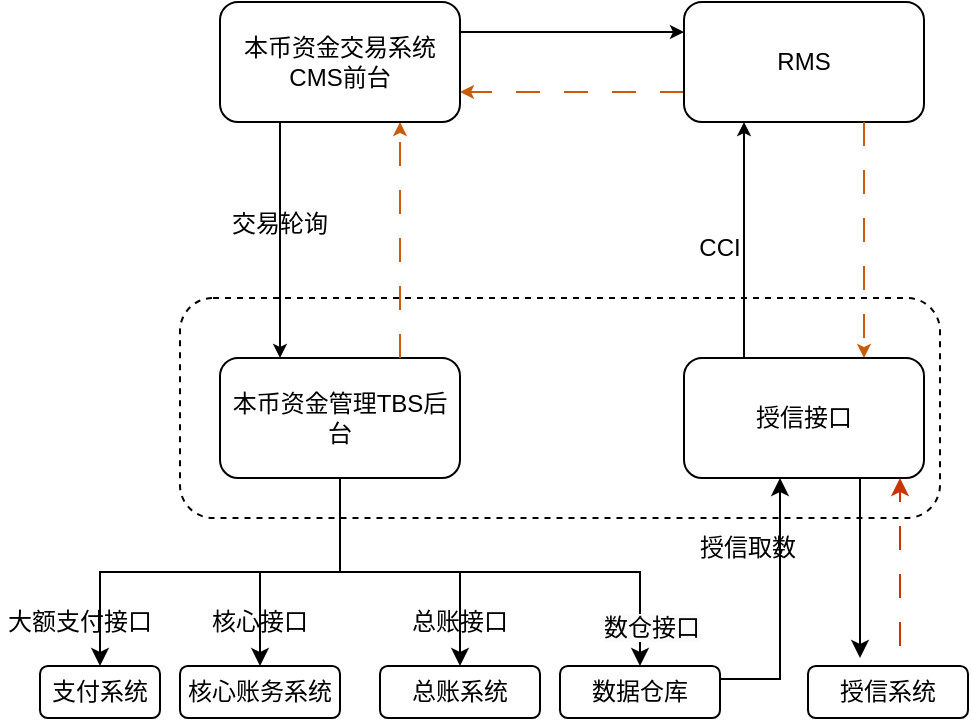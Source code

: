 <mxfile version="20.8.16" type="github">
  <diagram name="第 1 页" id="G9W8rqyxLX-q6ydFrtmz">
    <mxGraphModel dx="880" dy="494" grid="1" gridSize="10" guides="1" tooltips="1" connect="1" arrows="1" fold="1" page="1" pageScale="1" pageWidth="827" pageHeight="1169" math="0" shadow="0">
      <root>
        <mxCell id="0" />
        <mxCell id="1" parent="0" />
        <mxCell id="Gnk-OYqFD_igb2B8dJat-6" style="edgeStyle=orthogonalEdgeStyle;rounded=0;orthogonalLoop=1;jettySize=auto;html=1;exitX=1;exitY=0.25;exitDx=0;exitDy=0;entryX=0;entryY=0.25;entryDx=0;entryDy=0;strokeWidth=1;endSize=4;" edge="1" parent="1" source="Gnk-OYqFD_igb2B8dJat-18" target="Gnk-OYqFD_igb2B8dJat-8">
          <mxGeometry relative="1" as="geometry" />
        </mxCell>
        <mxCell id="Gnk-OYqFD_igb2B8dJat-7" style="edgeStyle=orthogonalEdgeStyle;rounded=0;orthogonalLoop=1;jettySize=auto;html=1;exitX=0;exitY=0.75;exitDx=0;exitDy=0;entryX=1;entryY=0.75;entryDx=0;entryDy=0;strokeWidth=1;dashed=1;dashPattern=12 12;fillColor=#fa6800;strokeColor=#C75C0A;endSize=4;" edge="1" parent="1" source="Gnk-OYqFD_igb2B8dJat-8" target="Gnk-OYqFD_igb2B8dJat-18">
          <mxGeometry relative="1" as="geometry" />
        </mxCell>
        <mxCell id="Gnk-OYqFD_igb2B8dJat-8" value="RMS" style="rounded=1;whiteSpace=wrap;html=1;" vertex="1" parent="1">
          <mxGeometry x="352" y="122" width="120" height="60" as="geometry" />
        </mxCell>
        <mxCell id="Gnk-OYqFD_igb2B8dJat-9" style="edgeStyle=orthogonalEdgeStyle;rounded=0;jumpStyle=none;orthogonalLoop=1;jettySize=auto;html=1;entryX=0.25;entryY=1;entryDx=0;entryDy=0;strokeColor=default;strokeWidth=1;startSize=6;endSize=4;exitX=0.25;exitY=0;exitDx=0;exitDy=0;" edge="1" parent="1" source="Gnk-OYqFD_igb2B8dJat-22" target="Gnk-OYqFD_igb2B8dJat-8">
          <mxGeometry relative="1" as="geometry">
            <mxPoint x="382" y="290" as="sourcePoint" />
          </mxGeometry>
        </mxCell>
        <mxCell id="Gnk-OYqFD_igb2B8dJat-48" style="edgeStyle=orthogonalEdgeStyle;rounded=0;orthogonalLoop=1;jettySize=auto;html=1;exitX=0.5;exitY=1;exitDx=0;exitDy=0;entryX=0.5;entryY=0;entryDx=0;entryDy=0;" edge="1" parent="1" source="Gnk-OYqFD_igb2B8dJat-13" target="Gnk-OYqFD_igb2B8dJat-25">
          <mxGeometry relative="1" as="geometry" />
        </mxCell>
        <mxCell id="Gnk-OYqFD_igb2B8dJat-49" style="edgeStyle=orthogonalEdgeStyle;rounded=0;orthogonalLoop=1;jettySize=auto;html=1;exitX=0.5;exitY=1;exitDx=0;exitDy=0;" edge="1" parent="1" source="Gnk-OYqFD_igb2B8dJat-13" target="Gnk-OYqFD_igb2B8dJat-23">
          <mxGeometry relative="1" as="geometry" />
        </mxCell>
        <mxCell id="Gnk-OYqFD_igb2B8dJat-50" style="edgeStyle=orthogonalEdgeStyle;rounded=0;orthogonalLoop=1;jettySize=auto;html=1;exitX=0.5;exitY=1;exitDx=0;exitDy=0;" edge="1" parent="1" source="Gnk-OYqFD_igb2B8dJat-13" target="Gnk-OYqFD_igb2B8dJat-43">
          <mxGeometry relative="1" as="geometry" />
        </mxCell>
        <mxCell id="Gnk-OYqFD_igb2B8dJat-51" style="edgeStyle=orthogonalEdgeStyle;rounded=0;orthogonalLoop=1;jettySize=auto;html=1;exitX=0.5;exitY=1;exitDx=0;exitDy=0;entryX=0.5;entryY=0;entryDx=0;entryDy=0;" edge="1" parent="1" source="Gnk-OYqFD_igb2B8dJat-13" target="Gnk-OYqFD_igb2B8dJat-27">
          <mxGeometry relative="1" as="geometry" />
        </mxCell>
        <mxCell id="Gnk-OYqFD_igb2B8dJat-13" value="本币资金管理TBS后台" style="whiteSpace=wrap;html=1;rounded=1;" vertex="1" parent="1">
          <mxGeometry x="120" y="300" width="120" height="60" as="geometry" />
        </mxCell>
        <mxCell id="Gnk-OYqFD_igb2B8dJat-14" style="edgeStyle=orthogonalEdgeStyle;rounded=0;orthogonalLoop=1;jettySize=auto;html=1;entryX=0.75;entryY=1;entryDx=0;entryDy=0;strokeWidth=1;dashed=1;dashPattern=12 12;fillColor=#fa6800;strokeColor=#C75C0A;exitX=0.75;exitY=0;exitDx=0;exitDy=0;endSize=4;startSize=6;jumpStyle=line;" edge="1" parent="1" source="Gnk-OYqFD_igb2B8dJat-13" target="Gnk-OYqFD_igb2B8dJat-18">
          <mxGeometry relative="1" as="geometry">
            <mxPoint x="354" y="240" as="sourcePoint" />
            <mxPoint x="240" y="240" as="targetPoint" />
          </mxGeometry>
        </mxCell>
        <mxCell id="Gnk-OYqFD_igb2B8dJat-15" value="交易轮询" style="text;strokeColor=none;align=center;fillColor=none;html=1;verticalAlign=middle;whiteSpace=wrap;rounded=0;" vertex="1" parent="1">
          <mxGeometry x="120" y="218" width="60" height="30" as="geometry" />
        </mxCell>
        <mxCell id="Gnk-OYqFD_igb2B8dJat-16" value="CCI" style="text;strokeColor=none;align=center;fillColor=none;html=1;verticalAlign=middle;whiteSpace=wrap;rounded=0;" vertex="1" parent="1">
          <mxGeometry x="340" y="230" width="60" height="30" as="geometry" />
        </mxCell>
        <mxCell id="Gnk-OYqFD_igb2B8dJat-17" style="edgeStyle=orthogonalEdgeStyle;rounded=0;jumpStyle=none;orthogonalLoop=1;jettySize=auto;html=1;exitX=0.25;exitY=1;exitDx=0;exitDy=0;strokeColor=default;strokeWidth=1;startSize=6;endSize=4;entryX=0.25;entryY=0;entryDx=0;entryDy=0;" edge="1" parent="1" source="Gnk-OYqFD_igb2B8dJat-18" target="Gnk-OYqFD_igb2B8dJat-13">
          <mxGeometry relative="1" as="geometry">
            <mxPoint x="280" y="272" as="targetPoint" />
          </mxGeometry>
        </mxCell>
        <mxCell id="Gnk-OYqFD_igb2B8dJat-18" value="本币资金交易系统CMS前台" style="rounded=1;whiteSpace=wrap;html=1;" vertex="1" parent="1">
          <mxGeometry x="120" y="122" width="120" height="60" as="geometry" />
        </mxCell>
        <mxCell id="Gnk-OYqFD_igb2B8dJat-19" style="edgeStyle=orthogonalEdgeStyle;rounded=0;orthogonalLoop=1;jettySize=auto;html=1;strokeWidth=1;dashed=1;dashPattern=12 12;fillColor=#fa6800;strokeColor=#C75C0A;exitX=0.75;exitY=1;exitDx=0;exitDy=0;endSize=4;startSize=6;jumpStyle=line;" edge="1" parent="1" source="Gnk-OYqFD_igb2B8dJat-8">
          <mxGeometry relative="1" as="geometry">
            <mxPoint x="408" y="358" as="sourcePoint" />
            <mxPoint x="442" y="300" as="targetPoint" />
          </mxGeometry>
        </mxCell>
        <mxCell id="Gnk-OYqFD_igb2B8dJat-37" style="edgeStyle=orthogonalEdgeStyle;rounded=0;orthogonalLoop=1;jettySize=auto;html=1;exitX=0.75;exitY=1;exitDx=0;exitDy=0;" edge="1" parent="1" source="Gnk-OYqFD_igb2B8dJat-22">
          <mxGeometry relative="1" as="geometry">
            <mxPoint x="440" y="450" as="targetPoint" />
            <Array as="points">
              <mxPoint x="440" y="360" />
            </Array>
          </mxGeometry>
        </mxCell>
        <mxCell id="Gnk-OYqFD_igb2B8dJat-22" value="授信接口" style="whiteSpace=wrap;html=1;rounded=1;" vertex="1" parent="1">
          <mxGeometry x="352" y="300" width="120" height="60" as="geometry" />
        </mxCell>
        <mxCell id="Gnk-OYqFD_igb2B8dJat-23" value="支付系统" style="whiteSpace=wrap;html=1;rounded=1;" vertex="1" parent="1">
          <mxGeometry x="30" y="454" width="60" height="26" as="geometry" />
        </mxCell>
        <mxCell id="Gnk-OYqFD_igb2B8dJat-24" value="大额支付接口" style="text;strokeColor=none;align=center;fillColor=none;html=1;verticalAlign=middle;whiteSpace=wrap;rounded=0;" vertex="1" parent="1">
          <mxGeometry x="10" y="417" width="80" height="30" as="geometry" />
        </mxCell>
        <mxCell id="Gnk-OYqFD_igb2B8dJat-25" value="核心账务系统" style="whiteSpace=wrap;html=1;rounded=1;shadow=0;fillColor=none;" vertex="1" parent="1">
          <mxGeometry x="100" y="454" width="80" height="26" as="geometry" />
        </mxCell>
        <mxCell id="Gnk-OYqFD_igb2B8dJat-55" style="edgeStyle=orthogonalEdgeStyle;rounded=0;orthogonalLoop=1;jettySize=auto;html=1;exitX=1;exitY=0.25;exitDx=0;exitDy=0;entryX=0.4;entryY=1;entryDx=0;entryDy=0;entryPerimeter=0;" edge="1" parent="1" source="Gnk-OYqFD_igb2B8dJat-27" target="Gnk-OYqFD_igb2B8dJat-22">
          <mxGeometry relative="1" as="geometry" />
        </mxCell>
        <mxCell id="Gnk-OYqFD_igb2B8dJat-27" value="数据仓库" style="whiteSpace=wrap;html=1;rounded=1;shadow=0;fillColor=none;" vertex="1" parent="1">
          <mxGeometry x="290" y="454" width="80" height="26" as="geometry" />
        </mxCell>
        <mxCell id="Gnk-OYqFD_igb2B8dJat-38" style="edgeStyle=orthogonalEdgeStyle;rounded=0;orthogonalLoop=1;jettySize=auto;html=1;exitX=0.75;exitY=0;exitDx=0;exitDy=0;dashed=1;dashPattern=12 12;fillColor=#fa6800;strokeColor=#C73500;" edge="1" parent="1" source="Gnk-OYqFD_igb2B8dJat-30">
          <mxGeometry relative="1" as="geometry">
            <mxPoint x="460" y="360" as="targetPoint" />
            <Array as="points">
              <mxPoint x="460" y="454" />
              <mxPoint x="460" y="360" />
            </Array>
          </mxGeometry>
        </mxCell>
        <mxCell id="Gnk-OYqFD_igb2B8dJat-30" value="授信系统" style="whiteSpace=wrap;html=1;rounded=1;shadow=0;fillColor=none;" vertex="1" parent="1">
          <mxGeometry x="414" y="454" width="80" height="26" as="geometry" />
        </mxCell>
        <mxCell id="Gnk-OYqFD_igb2B8dJat-34" value="" style="rounded=1;whiteSpace=wrap;html=1;shadow=0;dashed=1;fillColor=none;" vertex="1" parent="1">
          <mxGeometry x="100" y="270" width="380" height="110" as="geometry" />
        </mxCell>
        <mxCell id="Gnk-OYqFD_igb2B8dJat-39" value="&lt;span style=&quot;color: rgb(0, 0, 0); font-family: Helvetica; font-size: 12px; font-style: normal; font-variant-ligatures: normal; font-variant-caps: normal; font-weight: 400; letter-spacing: normal; orphans: 2; text-align: center; text-indent: 0px; text-transform: none; widows: 2; word-spacing: 0px; -webkit-text-stroke-width: 0px; background-color: rgb(251, 251, 251); text-decoration-thickness: initial; text-decoration-style: initial; text-decoration-color: initial; float: none; display: inline !important;&quot;&gt;数仓接口&lt;/span&gt;" style="text;whiteSpace=wrap;html=1;" vertex="1" parent="1">
          <mxGeometry x="310" y="420.5" width="80" height="23" as="geometry" />
        </mxCell>
        <mxCell id="Gnk-OYqFD_igb2B8dJat-42" value="授信取数" style="text;strokeColor=none;align=center;fillColor=none;html=1;verticalAlign=middle;whiteSpace=wrap;rounded=0;" vertex="1" parent="1">
          <mxGeometry x="354" y="380" width="60" height="30" as="geometry" />
        </mxCell>
        <mxCell id="Gnk-OYqFD_igb2B8dJat-43" value="总账系统" style="whiteSpace=wrap;html=1;rounded=1;shadow=0;fillColor=none;" vertex="1" parent="1">
          <mxGeometry x="200" y="454" width="80" height="26" as="geometry" />
        </mxCell>
        <mxCell id="Gnk-OYqFD_igb2B8dJat-53" value="核心接口" style="text;strokeColor=none;align=center;fillColor=none;html=1;verticalAlign=middle;whiteSpace=wrap;rounded=0;" vertex="1" parent="1">
          <mxGeometry x="100" y="417" width="80" height="30" as="geometry" />
        </mxCell>
        <mxCell id="Gnk-OYqFD_igb2B8dJat-54" value="总账接口" style="text;strokeColor=none;align=center;fillColor=none;html=1;verticalAlign=middle;whiteSpace=wrap;rounded=0;" vertex="1" parent="1">
          <mxGeometry x="200" y="417" width="80" height="30" as="geometry" />
        </mxCell>
      </root>
    </mxGraphModel>
  </diagram>
</mxfile>
